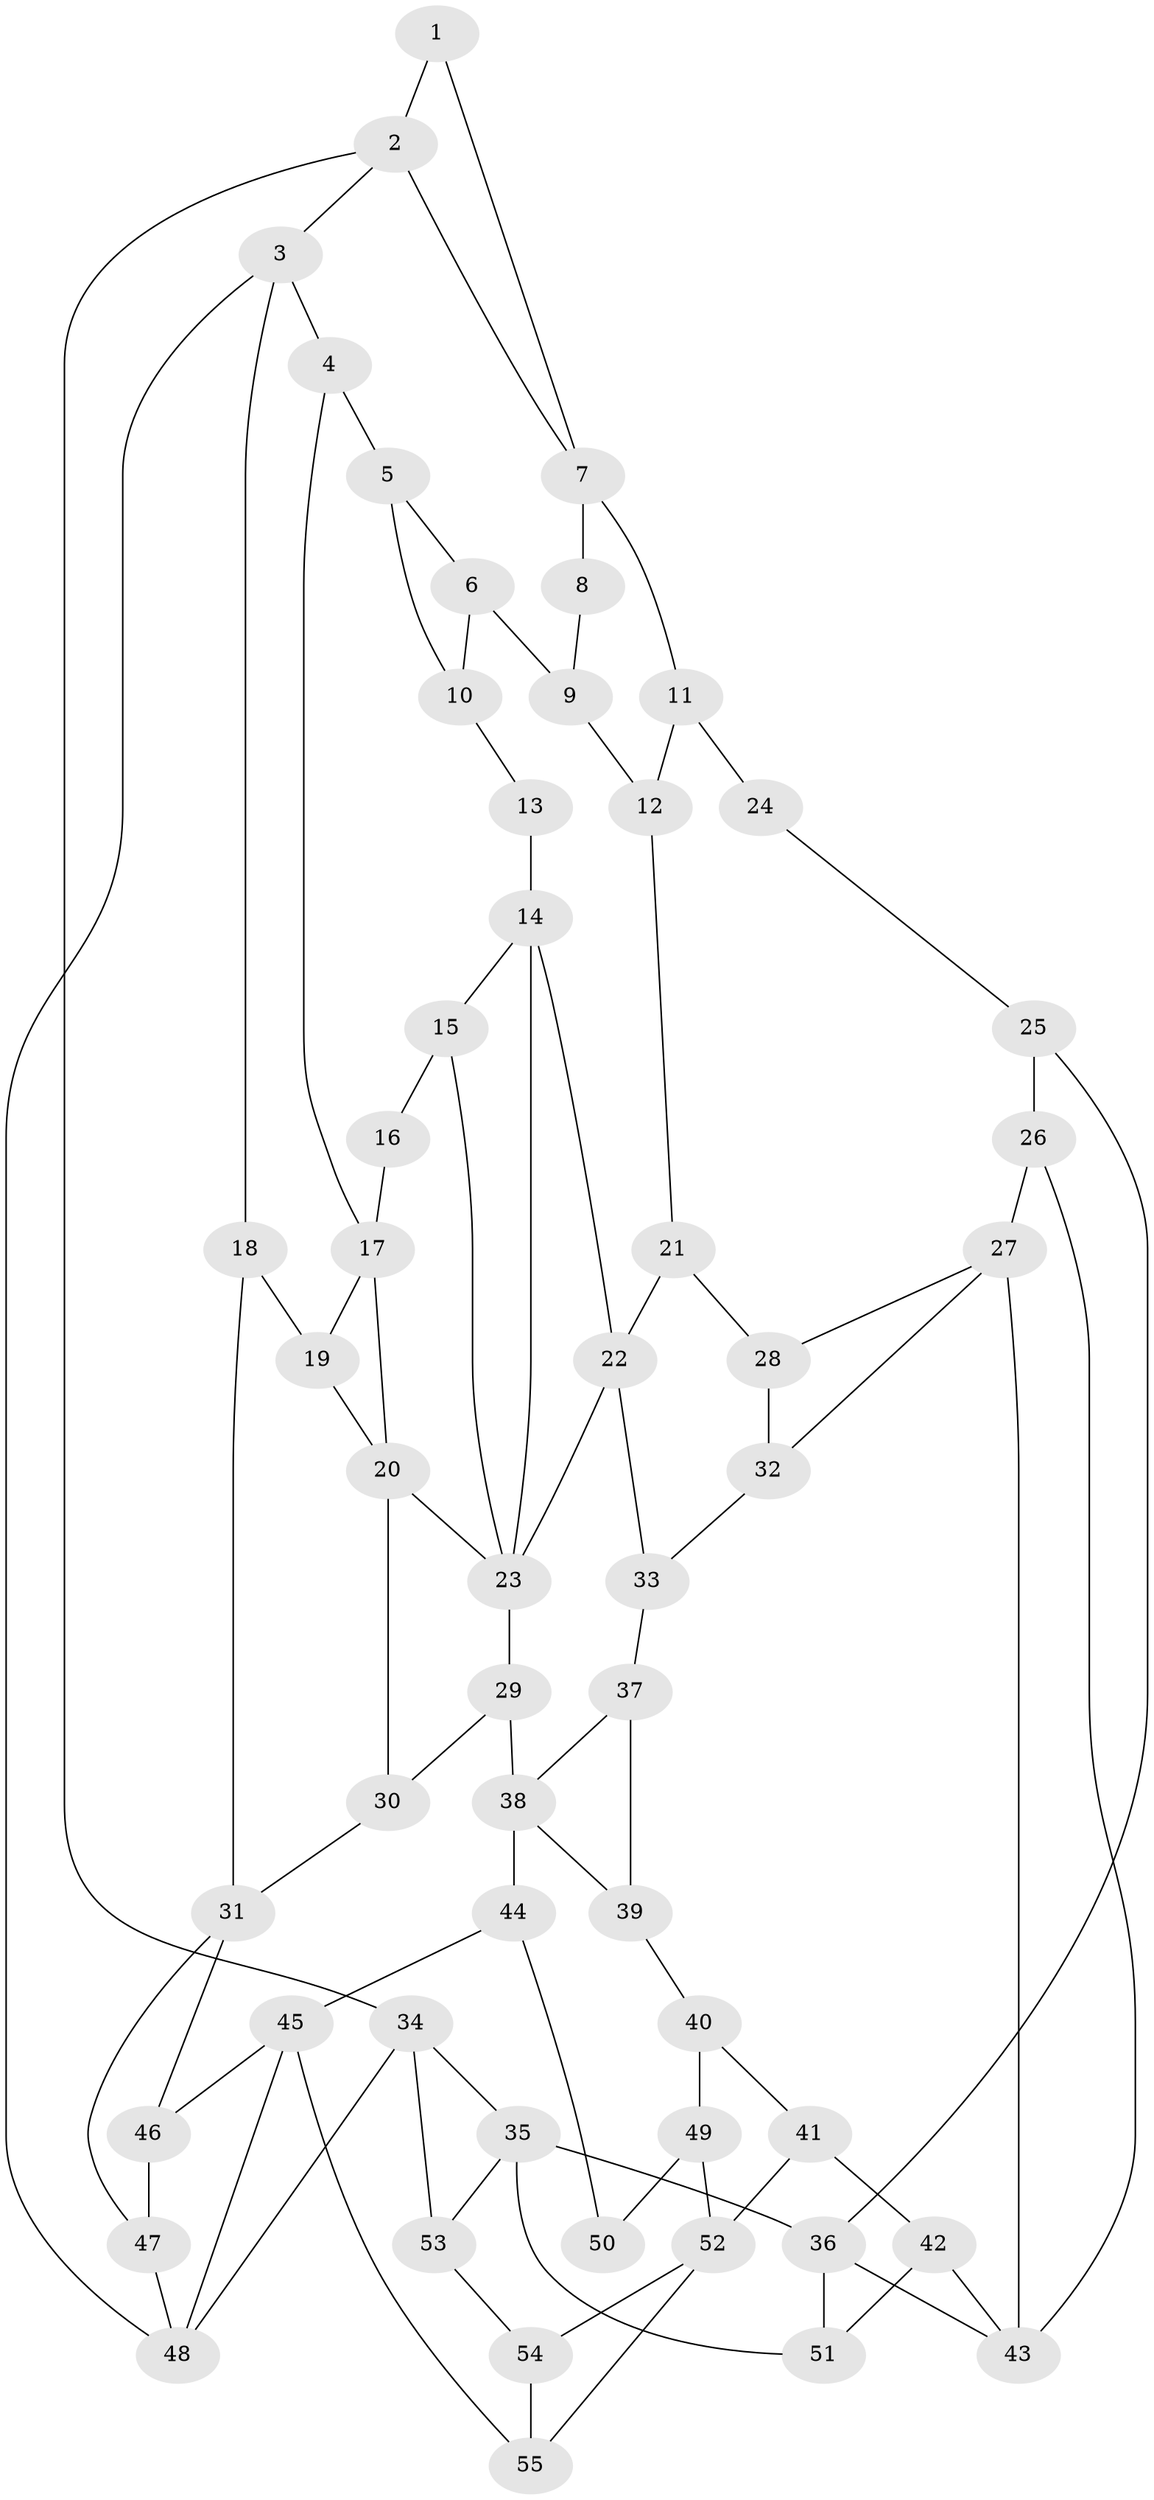 // original degree distribution, {3: 0.01818181818181818, 6: 0.24545454545454545, 4: 0.2636363636363636, 5: 0.4727272727272727}
// Generated by graph-tools (version 1.1) at 2025/38/03/09/25 02:38:45]
// undirected, 55 vertices, 89 edges
graph export_dot {
graph [start="1"]
  node [color=gray90,style=filled];
  1;
  2;
  3;
  4;
  5;
  6;
  7;
  8;
  9;
  10;
  11;
  12;
  13;
  14;
  15;
  16;
  17;
  18;
  19;
  20;
  21;
  22;
  23;
  24;
  25;
  26;
  27;
  28;
  29;
  30;
  31;
  32;
  33;
  34;
  35;
  36;
  37;
  38;
  39;
  40;
  41;
  42;
  43;
  44;
  45;
  46;
  47;
  48;
  49;
  50;
  51;
  52;
  53;
  54;
  55;
  1 -- 2 [weight=1.0];
  1 -- 7 [weight=1.0];
  2 -- 3 [weight=1.0];
  2 -- 7 [weight=1.0];
  2 -- 34 [weight=1.0];
  3 -- 4 [weight=1.0];
  3 -- 18 [weight=1.0];
  3 -- 48 [weight=1.0];
  4 -- 5 [weight=2.0];
  4 -- 17 [weight=2.0];
  5 -- 6 [weight=1.0];
  5 -- 10 [weight=1.0];
  6 -- 9 [weight=2.0];
  6 -- 10 [weight=1.0];
  7 -- 8 [weight=2.0];
  7 -- 11 [weight=2.0];
  8 -- 9 [weight=1.0];
  9 -- 12 [weight=1.0];
  10 -- 13 [weight=1.0];
  11 -- 12 [weight=1.0];
  11 -- 24 [weight=2.0];
  12 -- 21 [weight=1.0];
  13 -- 14 [weight=2.0];
  14 -- 15 [weight=1.0];
  14 -- 22 [weight=2.0];
  14 -- 23 [weight=1.0];
  15 -- 16 [weight=1.0];
  15 -- 23 [weight=1.0];
  16 -- 17 [weight=2.0];
  17 -- 19 [weight=1.0];
  17 -- 20 [weight=1.0];
  18 -- 19 [weight=2.0];
  18 -- 31 [weight=2.0];
  19 -- 20 [weight=1.0];
  20 -- 23 [weight=1.0];
  20 -- 30 [weight=1.0];
  21 -- 22 [weight=1.0];
  21 -- 28 [weight=1.0];
  22 -- 23 [weight=1.0];
  22 -- 33 [weight=1.0];
  23 -- 29 [weight=1.0];
  24 -- 25 [weight=1.0];
  25 -- 26 [weight=1.0];
  25 -- 36 [weight=1.0];
  26 -- 27 [weight=1.0];
  26 -- 43 [weight=1.0];
  27 -- 28 [weight=1.0];
  27 -- 32 [weight=1.0];
  27 -- 43 [weight=3.0];
  28 -- 32 [weight=1.0];
  29 -- 30 [weight=2.0];
  29 -- 38 [weight=2.0];
  30 -- 31 [weight=2.0];
  31 -- 46 [weight=1.0];
  31 -- 47 [weight=1.0];
  32 -- 33 [weight=1.0];
  33 -- 37 [weight=1.0];
  34 -- 35 [weight=1.0];
  34 -- 48 [weight=1.0];
  34 -- 53 [weight=1.0];
  35 -- 36 [weight=3.0];
  35 -- 51 [weight=1.0];
  35 -- 53 [weight=1.0];
  36 -- 43 [weight=1.0];
  36 -- 51 [weight=1.0];
  37 -- 38 [weight=1.0];
  37 -- 39 [weight=1.0];
  38 -- 39 [weight=1.0];
  38 -- 44 [weight=2.0];
  39 -- 40 [weight=1.0];
  40 -- 41 [weight=1.0];
  40 -- 49 [weight=1.0];
  41 -- 42 [weight=1.0];
  41 -- 52 [weight=1.0];
  42 -- 43 [weight=1.0];
  42 -- 51 [weight=1.0];
  44 -- 45 [weight=2.0];
  44 -- 50 [weight=2.0];
  45 -- 46 [weight=1.0];
  45 -- 48 [weight=1.0];
  45 -- 55 [weight=1.0];
  46 -- 47 [weight=1.0];
  47 -- 48 [weight=1.0];
  49 -- 50 [weight=2.0];
  49 -- 52 [weight=3.0];
  52 -- 54 [weight=1.0];
  52 -- 55 [weight=1.0];
  53 -- 54 [weight=1.0];
  54 -- 55 [weight=1.0];
}
